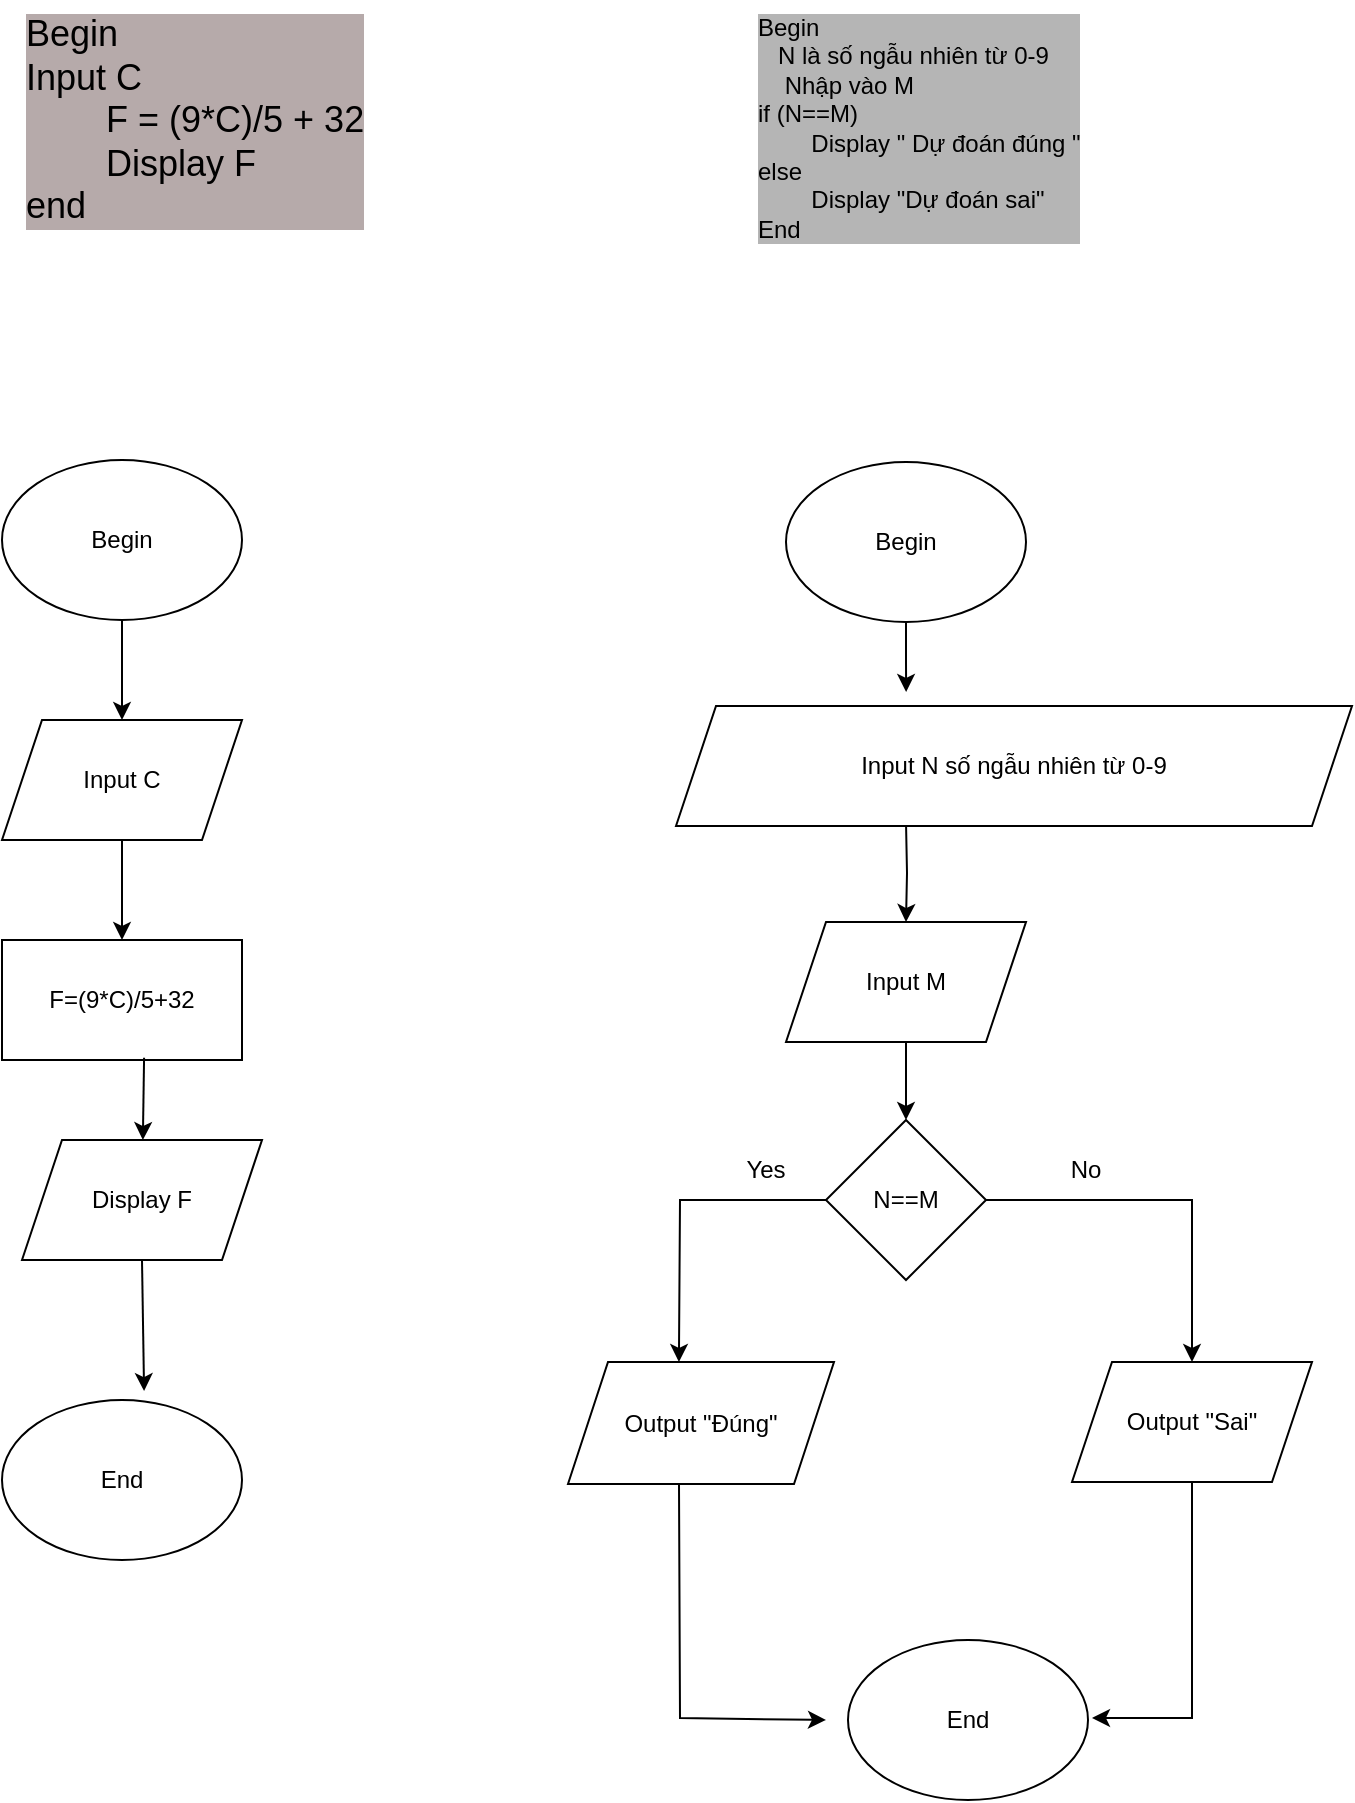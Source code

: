 <mxfile version="22.1.4" type="github" pages="3">
  <diagram id="C5RBs43oDa-KdzZeNtuy" name="Thực hành 1">
    <mxGraphModel dx="1354" dy="1734" grid="1" gridSize="13" guides="1" tooltips="1" connect="1" arrows="1" fold="1" page="1" pageScale="1" pageWidth="827" pageHeight="1169" math="0" shadow="0">
      <root>
        <mxCell id="WIyWlLk6GJQsqaUBKTNV-0" />
        <mxCell id="WIyWlLk6GJQsqaUBKTNV-1" parent="WIyWlLk6GJQsqaUBKTNV-0" />
        <mxCell id="KwUvsBMe0YPc-Ma55E6t-0" value="Begin" style="ellipse;whiteSpace=wrap;html=1;" parent="WIyWlLk6GJQsqaUBKTNV-1" vertex="1">
          <mxGeometry x="27" y="20" width="120" height="80" as="geometry" />
        </mxCell>
        <mxCell id="KwUvsBMe0YPc-Ma55E6t-2" value="Input C" style="shape=parallelogram;perimeter=parallelogramPerimeter;whiteSpace=wrap;html=1;fixedSize=1;" parent="WIyWlLk6GJQsqaUBKTNV-1" vertex="1">
          <mxGeometry x="27" y="150" width="120" height="60" as="geometry" />
        </mxCell>
        <mxCell id="KwUvsBMe0YPc-Ma55E6t-4" value="F=(9*C)/5+32" style="rounded=0;whiteSpace=wrap;html=1;" parent="WIyWlLk6GJQsqaUBKTNV-1" vertex="1">
          <mxGeometry x="27" y="260" width="120" height="60" as="geometry" />
        </mxCell>
        <mxCell id="KwUvsBMe0YPc-Ma55E6t-6" value="End" style="ellipse;whiteSpace=wrap;html=1;" parent="WIyWlLk6GJQsqaUBKTNV-1" vertex="1">
          <mxGeometry x="27" y="490" width="120" height="80" as="geometry" />
        </mxCell>
        <mxCell id="KwUvsBMe0YPc-Ma55E6t-7" value="" style="endArrow=classic;html=1;rounded=0;exitX=0.5;exitY=1;exitDx=0;exitDy=0;entryX=0.5;entryY=0;entryDx=0;entryDy=0;" parent="WIyWlLk6GJQsqaUBKTNV-1" source="KwUvsBMe0YPc-Ma55E6t-0" target="KwUvsBMe0YPc-Ma55E6t-2" edge="1">
          <mxGeometry width="50" height="50" relative="1" as="geometry">
            <mxPoint x="107" y="340" as="sourcePoint" />
            <mxPoint x="157" y="290" as="targetPoint" />
          </mxGeometry>
        </mxCell>
        <mxCell id="KwUvsBMe0YPc-Ma55E6t-8" value="" style="endArrow=classic;html=1;rounded=0;exitX=0.5;exitY=1;exitDx=0;exitDy=0;entryX=0.5;entryY=0;entryDx=0;entryDy=0;" parent="WIyWlLk6GJQsqaUBKTNV-1" source="KwUvsBMe0YPc-Ma55E6t-2" target="KwUvsBMe0YPc-Ma55E6t-4" edge="1">
          <mxGeometry width="50" height="50" relative="1" as="geometry">
            <mxPoint x="107" y="340" as="sourcePoint" />
            <mxPoint x="157" y="290" as="targetPoint" />
          </mxGeometry>
        </mxCell>
        <mxCell id="KwUvsBMe0YPc-Ma55E6t-9" value="" style="endArrow=classic;html=1;rounded=0;exitX=0.592;exitY=0.981;exitDx=0;exitDy=0;exitPerimeter=0;" parent="WIyWlLk6GJQsqaUBKTNV-1" source="KwUvsBMe0YPc-Ma55E6t-4" edge="1">
          <mxGeometry width="50" height="50" relative="1" as="geometry">
            <mxPoint x="107" y="340" as="sourcePoint" />
            <mxPoint x="97.439" y="360" as="targetPoint" />
          </mxGeometry>
        </mxCell>
        <mxCell id="KwUvsBMe0YPc-Ma55E6t-11" value="" style="endArrow=classic;html=1;rounded=0;exitX=0.5;exitY=1;exitDx=0;exitDy=0;entryX=0.592;entryY=-0.056;entryDx=0;entryDy=0;entryPerimeter=0;" parent="WIyWlLk6GJQsqaUBKTNV-1" target="KwUvsBMe0YPc-Ma55E6t-6" edge="1">
          <mxGeometry width="50" height="50" relative="1" as="geometry">
            <mxPoint x="97" y="420" as="sourcePoint" />
            <mxPoint x="157" y="290" as="targetPoint" />
          </mxGeometry>
        </mxCell>
        <mxCell id="KwUvsBMe0YPc-Ma55E6t-14" value="Display F" style="shape=parallelogram;perimeter=parallelogramPerimeter;whiteSpace=wrap;html=1;fixedSize=1;" parent="WIyWlLk6GJQsqaUBKTNV-1" vertex="1">
          <mxGeometry x="37" y="360" width="120" height="60" as="geometry" />
        </mxCell>
        <mxCell id="KwUvsBMe0YPc-Ma55E6t-15" value="Begin&amp;nbsp;&lt;br style=&quot;font-size: 18px;&quot;&gt;Input C&amp;nbsp;&lt;br style=&quot;font-size: 18px;&quot;&gt;&lt;span style=&quot;white-space: pre;&quot;&gt;&#x9;&lt;/span&gt;F = (9*C)/5 + 32&lt;br style=&quot;font-size: 18px;&quot;&gt;&lt;span style=&quot;white-space: pre;&quot;&gt;&#x9;&lt;/span&gt;Display F&lt;br style=&quot;font-size: 18px;&quot;&gt;end" style="text;html=1;strokeColor=none;fillColor=none;align=left;verticalAlign=top;whiteSpace=wrap;rounded=0;fontSize=18;labelBackgroundColor=#b6aaaa;" parent="WIyWlLk6GJQsqaUBKTNV-1" vertex="1">
          <mxGeometry x="37" y="-210" width="210" height="210" as="geometry" />
        </mxCell>
        <mxCell id="KwUvsBMe0YPc-Ma55E6t-20" value="" style="edgeStyle=orthogonalEdgeStyle;rounded=0;orthogonalLoop=1;jettySize=auto;html=1;" parent="WIyWlLk6GJQsqaUBKTNV-1" source="KwUvsBMe0YPc-Ma55E6t-17" edge="1">
          <mxGeometry relative="1" as="geometry">
            <mxPoint x="479.067" y="136" as="targetPoint" />
          </mxGeometry>
        </mxCell>
        <mxCell id="KwUvsBMe0YPc-Ma55E6t-17" value="Begin" style="ellipse;whiteSpace=wrap;html=1;" parent="WIyWlLk6GJQsqaUBKTNV-1" vertex="1">
          <mxGeometry x="419" y="21" width="120" height="80" as="geometry" />
        </mxCell>
        <mxCell id="KwUvsBMe0YPc-Ma55E6t-22" value="" style="edgeStyle=orthogonalEdgeStyle;rounded=0;orthogonalLoop=1;jettySize=auto;html=1;" parent="WIyWlLk6GJQsqaUBKTNV-1" target="KwUvsBMe0YPc-Ma55E6t-21" edge="1">
          <mxGeometry relative="1" as="geometry">
            <mxPoint x="479" y="201" as="sourcePoint" />
          </mxGeometry>
        </mxCell>
        <mxCell id="KwUvsBMe0YPc-Ma55E6t-24" value="" style="edgeStyle=orthogonalEdgeStyle;rounded=0;orthogonalLoop=1;jettySize=auto;html=1;" parent="WIyWlLk6GJQsqaUBKTNV-1" source="KwUvsBMe0YPc-Ma55E6t-21" target="KwUvsBMe0YPc-Ma55E6t-23" edge="1">
          <mxGeometry relative="1" as="geometry" />
        </mxCell>
        <mxCell id="KwUvsBMe0YPc-Ma55E6t-21" value="Input M" style="shape=parallelogram;perimeter=parallelogramPerimeter;whiteSpace=wrap;html=1;fixedSize=1;" parent="WIyWlLk6GJQsqaUBKTNV-1" vertex="1">
          <mxGeometry x="419" y="251" width="120" height="60" as="geometry" />
        </mxCell>
        <mxCell id="KwUvsBMe0YPc-Ma55E6t-27" value="" style="edgeStyle=orthogonalEdgeStyle;rounded=0;orthogonalLoop=1;jettySize=auto;html=1;" parent="WIyWlLk6GJQsqaUBKTNV-1" source="KwUvsBMe0YPc-Ma55E6t-23" target="KwUvsBMe0YPc-Ma55E6t-25" edge="1">
          <mxGeometry relative="1" as="geometry" />
        </mxCell>
        <mxCell id="KwUvsBMe0YPc-Ma55E6t-28" value="" style="edgeStyle=orthogonalEdgeStyle;rounded=0;orthogonalLoop=1;jettySize=auto;html=1;" parent="WIyWlLk6GJQsqaUBKTNV-1" source="KwUvsBMe0YPc-Ma55E6t-23" edge="1">
          <mxGeometry relative="1" as="geometry">
            <mxPoint x="365.467" y="471" as="targetPoint" />
          </mxGeometry>
        </mxCell>
        <mxCell id="KwUvsBMe0YPc-Ma55E6t-23" value="N==M" style="rhombus;whiteSpace=wrap;html=1;" parent="WIyWlLk6GJQsqaUBKTNV-1" vertex="1">
          <mxGeometry x="439" y="350" width="80" height="80" as="geometry" />
        </mxCell>
        <mxCell id="KwUvsBMe0YPc-Ma55E6t-31" style="edgeStyle=orthogonalEdgeStyle;rounded=0;orthogonalLoop=1;jettySize=auto;html=1;exitX=0.5;exitY=1;exitDx=0;exitDy=0;" parent="WIyWlLk6GJQsqaUBKTNV-1" source="KwUvsBMe0YPc-Ma55E6t-25" edge="1">
          <mxGeometry relative="1" as="geometry">
            <mxPoint x="572" y="649" as="targetPoint" />
            <Array as="points">
              <mxPoint x="622" y="649" />
            </Array>
          </mxGeometry>
        </mxCell>
        <mxCell id="KwUvsBMe0YPc-Ma55E6t-25" value="Output &quot;Sai&quot;" style="shape=parallelogram;perimeter=parallelogramPerimeter;whiteSpace=wrap;html=1;fixedSize=1;" parent="WIyWlLk6GJQsqaUBKTNV-1" vertex="1">
          <mxGeometry x="562" y="471" width="120" height="60" as="geometry" />
        </mxCell>
        <mxCell id="KwUvsBMe0YPc-Ma55E6t-26" value="Output &quot;Đúng&quot;" style="shape=parallelogram;perimeter=parallelogramPerimeter;whiteSpace=wrap;html=1;fixedSize=1;" parent="WIyWlLk6GJQsqaUBKTNV-1" vertex="1">
          <mxGeometry x="310" y="471" width="133" height="61" as="geometry" />
        </mxCell>
        <mxCell id="KwUvsBMe0YPc-Ma55E6t-30" value="End" style="ellipse;whiteSpace=wrap;html=1;" parent="WIyWlLk6GJQsqaUBKTNV-1" vertex="1">
          <mxGeometry x="450" y="610" width="120" height="80" as="geometry" />
        </mxCell>
        <mxCell id="KwUvsBMe0YPc-Ma55E6t-32" value="" style="endArrow=classic;html=1;rounded=0;entryX=0;entryY=0.5;entryDx=0;entryDy=0;exitX=0.5;exitY=1;exitDx=0;exitDy=0;" parent="WIyWlLk6GJQsqaUBKTNV-1" edge="1">
          <mxGeometry width="50" height="50" relative="1" as="geometry">
            <mxPoint x="365.5" y="532" as="sourcePoint" />
            <mxPoint x="439" y="650" as="targetPoint" />
            <Array as="points">
              <mxPoint x="366" y="649" />
            </Array>
          </mxGeometry>
        </mxCell>
        <mxCell id="KwUvsBMe0YPc-Ma55E6t-33" value="Begin&lt;br&gt;&amp;nbsp; &amp;nbsp;N là số ngẫu nhiên từ 0-9&lt;br&gt;&amp;nbsp; &amp;nbsp; Nhập vào M&lt;br&gt;if (N==M)&lt;br&gt;&amp;nbsp;&lt;span style=&quot;white-space: pre;&quot;&gt;&#x9;&lt;/span&gt;Display &quot; Dự đoán đúng &quot;&lt;br&gt;else&lt;br&gt;&lt;span style=&quot;white-space: pre;&quot;&gt;&#x9;&lt;/span&gt;Display &quot;Dự đoán sai&quot;&lt;br&gt;End" style="text;html=1;strokeColor=none;fillColor=none;align=left;verticalAlign=top;whiteSpace=wrap;rounded=0;labelBackgroundColor=#B5B5B5;" parent="WIyWlLk6GJQsqaUBKTNV-1" vertex="1">
          <mxGeometry x="403" y="-210" width="234" height="223" as="geometry" />
        </mxCell>
        <mxCell id="KwUvsBMe0YPc-Ma55E6t-35" value="Input N số ngẫu nhiên từ 0-9" style="shape=parallelogram;perimeter=parallelogramPerimeter;whiteSpace=wrap;html=1;fixedSize=1;" parent="WIyWlLk6GJQsqaUBKTNV-1" vertex="1">
          <mxGeometry x="364" y="143" width="338" height="60" as="geometry" />
        </mxCell>
        <mxCell id="KwUvsBMe0YPc-Ma55E6t-36" value="No" style="text;html=1;strokeColor=none;fillColor=none;align=center;verticalAlign=middle;whiteSpace=wrap;rounded=0;" parent="WIyWlLk6GJQsqaUBKTNV-1" vertex="1">
          <mxGeometry x="539" y="360" width="60" height="30" as="geometry" />
        </mxCell>
        <mxCell id="KwUvsBMe0YPc-Ma55E6t-37" value="Yes" style="text;html=1;strokeColor=none;fillColor=none;align=center;verticalAlign=middle;whiteSpace=wrap;rounded=0;" parent="WIyWlLk6GJQsqaUBKTNV-1" vertex="1">
          <mxGeometry x="379" y="360" width="60" height="30" as="geometry" />
        </mxCell>
      </root>
    </mxGraphModel>
  </diagram>
  <diagram id="-9XUvn4WvfvYK9zVgHAh" name="bài tập 1">
    <mxGraphModel dx="3612" dy="1413" grid="1" gridSize="10" guides="1" tooltips="1" connect="1" arrows="1" fold="1" page="1" pageScale="1" pageWidth="827" pageHeight="1169" background="#aaa7a7" math="0" shadow="0">
      <root>
        <mxCell id="0" />
        <mxCell id="1" parent="0" />
        <mxCell id="jyIsJZvfqf2tyD67j_54-1" value="Thuật toán tính điểm trung bình&amp;nbsp;" style="text;html=1;strokeColor=none;fillColor=none;align=center;verticalAlign=middle;whiteSpace=wrap;rounded=0;" parent="1" vertex="1">
          <mxGeometry x="-800" y="18" width="250" height="30" as="geometry" />
        </mxCell>
        <mxCell id="jyIsJZvfqf2tyD67j_54-2" value="Begin&amp;nbsp;&lt;br&gt;Iput Toán , Lý , Hóa&amp;nbsp;&lt;br&gt;&amp;nbsp;&lt;span style=&quot;white-space: pre;&quot;&gt;&#x9;&lt;/span&gt;Trung bình = ( Toán + Lý + Hóa) /3&lt;br&gt;Display &quot; Trung bình &quot;&lt;br&gt;Output&amp;nbsp;&lt;br&gt;End" style="text;html=1;strokeColor=none;fillColor=none;align=left;verticalAlign=middle;whiteSpace=wrap;rounded=0;" parent="1" vertex="1">
          <mxGeometry x="-800" y="80" width="160" height="160" as="geometry" />
        </mxCell>
        <mxCell id="jyIsJZvfqf2tyD67j_54-11" value="" style="edgeStyle=orthogonalEdgeStyle;rounded=0;orthogonalLoop=1;jettySize=auto;html=1;" parent="1" source="jyIsJZvfqf2tyD67j_54-3" target="jyIsJZvfqf2tyD67j_54-5" edge="1">
          <mxGeometry relative="1" as="geometry" />
        </mxCell>
        <mxCell id="jyIsJZvfqf2tyD67j_54-3" value="Begin" style="ellipse;whiteSpace=wrap;html=1;" parent="1" vertex="1">
          <mxGeometry x="-510" y="30" width="90" height="60" as="geometry" />
        </mxCell>
        <mxCell id="jyIsJZvfqf2tyD67j_54-12" value="" style="edgeStyle=orthogonalEdgeStyle;rounded=0;orthogonalLoop=1;jettySize=auto;html=1;" parent="1" source="jyIsJZvfqf2tyD67j_54-5" target="jyIsJZvfqf2tyD67j_54-6" edge="1">
          <mxGeometry relative="1" as="geometry" />
        </mxCell>
        <mxCell id="jyIsJZvfqf2tyD67j_54-5" value="Toán , Lý , Hóa" style="shape=parallelogram;perimeter=parallelogramPerimeter;whiteSpace=wrap;html=1;fixedSize=1;" parent="1" vertex="1">
          <mxGeometry x="-541.5" y="120" width="153" height="50" as="geometry" />
        </mxCell>
        <mxCell id="jyIsJZvfqf2tyD67j_54-13" value="" style="edgeStyle=orthogonalEdgeStyle;rounded=0;orthogonalLoop=1;jettySize=auto;html=1;" parent="1" source="jyIsJZvfqf2tyD67j_54-6" target="jyIsJZvfqf2tyD67j_54-9" edge="1">
          <mxGeometry relative="1" as="geometry" />
        </mxCell>
        <mxCell id="jyIsJZvfqf2tyD67j_54-6" value="Trung bình&amp;nbsp;" style="rounded=0;whiteSpace=wrap;html=1;" parent="1" vertex="1">
          <mxGeometry x="-520" y="220" width="120" height="50" as="geometry" />
        </mxCell>
        <mxCell id="jyIsJZvfqf2tyD67j_54-9" value="End" style="ellipse;whiteSpace=wrap;html=1;" parent="1" vertex="1">
          <mxGeometry x="-510" y="300" width="100" height="70" as="geometry" />
        </mxCell>
        <mxCell id="jyIsJZvfqf2tyD67j_54-14" value="Chuyển đổi tiền tệ&amp;nbsp;" style="text;html=1;strokeColor=none;fillColor=none;align=center;verticalAlign=middle;whiteSpace=wrap;rounded=0;" parent="1" vertex="1">
          <mxGeometry x="-82" y="10" width="160" height="30" as="geometry" />
        </mxCell>
        <mxCell id="jyIsJZvfqf2tyD67j_54-15" value="Begin&amp;nbsp;&lt;br&gt;Input số tiền Đô la Mỹ , tỉ giá&amp;nbsp;&lt;br&gt;Tỉ giá = 23000&lt;br&gt;Số tiền Việt Nam đồng = tỉ giá * số tiền Đô la Mỹ&lt;br&gt;Display &quot; Số tiền Việt Nam Đồng &quot;&lt;br&gt;Output&amp;nbsp;&lt;br&gt;End" style="text;html=1;strokeColor=none;fillColor=none;align=left;verticalAlign=middle;whiteSpace=wrap;rounded=0;" parent="1" vertex="1">
          <mxGeometry x="-67" y="80" width="370" height="160" as="geometry" />
        </mxCell>
        <mxCell id="jyIsJZvfqf2tyD67j_54-22" value="" style="edgeStyle=orthogonalEdgeStyle;rounded=0;orthogonalLoop=1;jettySize=auto;html=1;" parent="1" source="jyIsJZvfqf2tyD67j_54-16" target="jyIsJZvfqf2tyD67j_54-17" edge="1">
          <mxGeometry relative="1" as="geometry" />
        </mxCell>
        <mxCell id="jyIsJZvfqf2tyD67j_54-16" value="Begin" style="ellipse;whiteSpace=wrap;html=1;" parent="1" vertex="1">
          <mxGeometry x="461" y="30" width="100" height="60" as="geometry" />
        </mxCell>
        <mxCell id="jyIsJZvfqf2tyD67j_54-23" value="" style="edgeStyle=orthogonalEdgeStyle;rounded=0;orthogonalLoop=1;jettySize=auto;html=1;" parent="1" source="jyIsJZvfqf2tyD67j_54-17" target="jyIsJZvfqf2tyD67j_54-19" edge="1">
          <mxGeometry relative="1" as="geometry" />
        </mxCell>
        <mxCell id="jyIsJZvfqf2tyD67j_54-17" value="Số tiền Đô la Mỹ , tỉ giá&amp;nbsp;" style="shape=parallelogram;perimeter=parallelogramPerimeter;whiteSpace=wrap;html=1;fixedSize=1;" parent="1" vertex="1">
          <mxGeometry x="361" y="120" width="340" height="60" as="geometry" />
        </mxCell>
        <mxCell id="jyIsJZvfqf2tyD67j_54-25" value="" style="edgeStyle=orthogonalEdgeStyle;rounded=0;orthogonalLoop=1;jettySize=auto;html=1;" parent="1" source="jyIsJZvfqf2tyD67j_54-18" target="jyIsJZvfqf2tyD67j_54-20" edge="1">
          <mxGeometry relative="1" as="geometry" />
        </mxCell>
        <mxCell id="jyIsJZvfqf2tyD67j_54-18" value="Số tiền Việt Nam đồng = Số tiền Đô la Mỹ * Tỉ giá" style="rounded=0;whiteSpace=wrap;html=1;" parent="1" vertex="1">
          <mxGeometry x="311" y="310" width="365" height="50" as="geometry" />
        </mxCell>
        <mxCell id="jyIsJZvfqf2tyD67j_54-24" value="" style="edgeStyle=orthogonalEdgeStyle;rounded=0;orthogonalLoop=1;jettySize=auto;html=1;" parent="1" source="jyIsJZvfqf2tyD67j_54-19" target="jyIsJZvfqf2tyD67j_54-18" edge="1">
          <mxGeometry relative="1" as="geometry" />
        </mxCell>
        <mxCell id="jyIsJZvfqf2tyD67j_54-19" value="Tỉ giá" style="shape=parallelogram;perimeter=parallelogramPerimeter;whiteSpace=wrap;html=1;fixedSize=1;" parent="1" vertex="1">
          <mxGeometry x="461" y="210" width="120" height="60" as="geometry" />
        </mxCell>
        <mxCell id="jyIsJZvfqf2tyD67j_54-26" value="" style="edgeStyle=orthogonalEdgeStyle;rounded=0;orthogonalLoop=1;jettySize=auto;html=1;" parent="1" source="jyIsJZvfqf2tyD67j_54-20" target="jyIsJZvfqf2tyD67j_54-21" edge="1">
          <mxGeometry relative="1" as="geometry" />
        </mxCell>
        <mxCell id="jyIsJZvfqf2tyD67j_54-20" value="Số tiền Việt Nam đồng" style="shape=parallelogram;perimeter=parallelogramPerimeter;whiteSpace=wrap;html=1;fixedSize=1;" parent="1" vertex="1">
          <mxGeometry x="431" y="400" width="220" height="60" as="geometry" />
        </mxCell>
        <mxCell id="jyIsJZvfqf2tyD67j_54-21" value="End" style="ellipse;whiteSpace=wrap;html=1;" parent="1" vertex="1">
          <mxGeometry x="471" y="504.5" width="120" height="80" as="geometry" />
        </mxCell>
        <mxCell id="jyIsJZvfqf2tyD67j_54-27" value="Tìm giá trị lớn nhất trong 3 số&amp;nbsp;" style="text;html=1;strokeColor=none;fillColor=none;align=center;verticalAlign=middle;whiteSpace=wrap;rounded=0;" parent="1" vertex="1">
          <mxGeometry x="837" y="10" width="230" height="30" as="geometry" />
        </mxCell>
        <mxCell id="jyIsJZvfqf2tyD67j_54-28" value="&lt;div style=&quot;&quot;&gt;&lt;span style=&quot;background-color: initial;&quot;&gt;Begin&lt;/span&gt;&lt;/div&gt;&lt;div style=&quot;&quot;&gt;&lt;span style=&quot;background-color: initial;&quot;&gt;Input a,b,c&amp;nbsp;&lt;/span&gt;&lt;/div&gt;&lt;div style=&quot;&quot;&gt;&lt;span style=&quot;background-color: initial;&quot;&gt;if a&amp;gt;b&lt;/span&gt;&lt;/div&gt;&lt;div style=&quot;&quot;&gt;&lt;span style=&quot;background-color: initial;&quot;&gt;&lt;span style=&quot;white-space: pre;&quot;&gt;&#x9;&lt;/span&gt;if a&amp;gt;c&lt;br&gt;&lt;/span&gt;&lt;/div&gt;&lt;div style=&quot;&quot;&gt;&lt;span style=&quot;background-color: initial;&quot;&gt;&lt;span style=&quot;white-space: pre;&quot;&gt;&#x9;&lt;/span&gt;display &quot; số lớn nhất là :a&quot;&lt;/span&gt;&lt;/div&gt;&lt;div style=&quot;&quot;&gt;&lt;span style=&quot;background-color: initial;&quot;&gt;&lt;span style=&quot;white-space: pre;&quot;&gt;&#x9;&lt;/span&gt;else&amp;nbsp;&lt;/span&gt;&lt;/div&gt;&lt;div style=&quot;&quot;&gt;&lt;span style=&quot;background-color: initial;&quot;&gt;&lt;span style=&quot;white-space: pre;&quot;&gt;&#x9;&lt;/span&gt;display &quot; số lớn nhất là :c&quot;&lt;/span&gt;&lt;/div&gt;&lt;div style=&quot;&quot;&gt;&lt;span style=&quot;background-color: initial;&quot;&gt;else a&amp;lt;b&amp;nbsp;&lt;/span&gt;&lt;/div&gt;&lt;div style=&quot;&quot;&gt;&lt;span style=&quot;background-color: initial;&quot;&gt;&lt;span style=&quot;white-space: pre;&quot;&gt;&#x9;&lt;/span&gt;if b&amp;lt;c&amp;nbsp;&lt;/span&gt;&lt;/div&gt;&lt;div style=&quot;&quot;&gt;&lt;span style=&quot;background-color: initial;&quot;&gt;&lt;span style=&quot;white-space: pre;&quot;&gt;&#x9;&lt;/span&gt;display &quot; số lớn nhất là:c&quot;&lt;/span&gt;&lt;/div&gt;&lt;div style=&quot;&quot;&gt;&lt;span style=&quot;background-color: initial;&quot;&gt;&lt;span style=&quot;white-space: pre;&quot;&gt;&#x9;&lt;/span&gt;else&amp;nbsp;&lt;/span&gt;&lt;/div&gt;&lt;div style=&quot;&quot;&gt;&lt;span style=&quot;background-color: initial;&quot;&gt;&lt;span style=&quot;white-space: pre;&quot;&gt;&#x9;&lt;/span&gt;display&amp;nbsp;&amp;nbsp;&quot; số lớn nhất là:c&quot;&lt;/span&gt;&lt;/div&gt;&lt;div style=&quot;&quot;&gt;&lt;span style=&quot;background-color: initial;&quot;&gt;output&amp;nbsp;&lt;/span&gt;&lt;/div&gt;&lt;div style=&quot;&quot;&gt;end&lt;/div&gt;" style="text;html=1;strokeColor=none;fillColor=none;align=left;verticalAlign=middle;whiteSpace=wrap;rounded=0;" parent="1" vertex="1">
          <mxGeometry x="840" y="80" width="240" height="380" as="geometry" />
        </mxCell>
        <mxCell id="jyIsJZvfqf2tyD67j_54-39" value="" style="edgeStyle=orthogonalEdgeStyle;rounded=0;orthogonalLoop=1;jettySize=auto;html=1;" parent="1" source="jyIsJZvfqf2tyD67j_54-29" target="jyIsJZvfqf2tyD67j_54-31" edge="1">
          <mxGeometry relative="1" as="geometry" />
        </mxCell>
        <mxCell id="jyIsJZvfqf2tyD67j_54-29" value="Begin" style="ellipse;whiteSpace=wrap;html=1;" parent="1" vertex="1">
          <mxGeometry x="1101" y="20" width="99" height="60" as="geometry" />
        </mxCell>
        <mxCell id="jyIsJZvfqf2tyD67j_54-40" value="" style="edgeStyle=orthogonalEdgeStyle;rounded=0;orthogonalLoop=1;jettySize=auto;html=1;" parent="1" source="jyIsJZvfqf2tyD67j_54-30" target="jyIsJZvfqf2tyD67j_54-31" edge="1">
          <mxGeometry relative="1" as="geometry" />
        </mxCell>
        <mxCell id="jyIsJZvfqf2tyD67j_54-30" value="a,b,c" style="shape=parallelogram;perimeter=parallelogramPerimeter;whiteSpace=wrap;html=1;fixedSize=1;" parent="1" vertex="1">
          <mxGeometry x="1090.5" y="110" width="120" height="60" as="geometry" />
        </mxCell>
        <mxCell id="jyIsJZvfqf2tyD67j_54-41" value="" style="edgeStyle=orthogonalEdgeStyle;rounded=0;orthogonalLoop=1;jettySize=auto;html=1;" parent="1" source="jyIsJZvfqf2tyD67j_54-31" target="jyIsJZvfqf2tyD67j_54-33" edge="1">
          <mxGeometry relative="1" as="geometry" />
        </mxCell>
        <mxCell id="jyIsJZvfqf2tyD67j_54-44" value="" style="edgeStyle=orthogonalEdgeStyle;rounded=0;orthogonalLoop=1;jettySize=auto;html=1;" parent="1" source="jyIsJZvfqf2tyD67j_54-31" target="jyIsJZvfqf2tyD67j_54-32" edge="1">
          <mxGeometry relative="1" as="geometry" />
        </mxCell>
        <mxCell id="jyIsJZvfqf2tyD67j_54-31" value="a&amp;gt;b" style="rhombus;whiteSpace=wrap;html=1;" parent="1" vertex="1">
          <mxGeometry x="1110.5" y="200" width="80" height="80" as="geometry" />
        </mxCell>
        <mxCell id="jyIsJZvfqf2tyD67j_54-45" value="" style="edgeStyle=orthogonalEdgeStyle;rounded=0;orthogonalLoop=1;jettySize=auto;html=1;" parent="1" source="jyIsJZvfqf2tyD67j_54-32" target="jyIsJZvfqf2tyD67j_54-35" edge="1">
          <mxGeometry relative="1" as="geometry" />
        </mxCell>
        <mxCell id="jyIsJZvfqf2tyD67j_54-32" value="a&amp;gt;c" style="rhombus;whiteSpace=wrap;html=1;" parent="1" vertex="1">
          <mxGeometry x="1230" y="200" width="80" height="80" as="geometry" />
        </mxCell>
        <mxCell id="jyIsJZvfqf2tyD67j_54-42" value="" style="edgeStyle=orthogonalEdgeStyle;rounded=0;orthogonalLoop=1;jettySize=auto;html=1;" parent="1" source="jyIsJZvfqf2tyD67j_54-33" target="jyIsJZvfqf2tyD67j_54-36" edge="1">
          <mxGeometry relative="1" as="geometry" />
        </mxCell>
        <mxCell id="jyIsJZvfqf2tyD67j_54-43" value="" style="edgeStyle=orthogonalEdgeStyle;rounded=0;orthogonalLoop=1;jettySize=auto;html=1;" parent="1" source="jyIsJZvfqf2tyD67j_54-33" target="jyIsJZvfqf2tyD67j_54-34" edge="1">
          <mxGeometry relative="1" as="geometry" />
        </mxCell>
        <mxCell id="jyIsJZvfqf2tyD67j_54-33" value="b&amp;lt;c" style="rhombus;whiteSpace=wrap;html=1;" parent="1" vertex="1">
          <mxGeometry x="1110.5" y="310" width="80" height="80" as="geometry" />
        </mxCell>
        <mxCell id="jyIsJZvfqf2tyD67j_54-49" value="" style="edgeStyle=orthogonalEdgeStyle;rounded=0;orthogonalLoop=1;jettySize=auto;html=1;" parent="1" source="jyIsJZvfqf2tyD67j_54-34" target="jyIsJZvfqf2tyD67j_54-37" edge="1">
          <mxGeometry relative="1" as="geometry" />
        </mxCell>
        <mxCell id="jyIsJZvfqf2tyD67j_54-34" value="số lớn nhất là c" style="shape=parallelogram;perimeter=parallelogramPerimeter;whiteSpace=wrap;html=1;fixedSize=1;" parent="1" vertex="1">
          <mxGeometry x="1240" y="320" width="159.5" height="60" as="geometry" />
        </mxCell>
        <mxCell id="njNFhCFI9Dt3beV7llMw-1" value="" style="edgeStyle=orthogonalEdgeStyle;rounded=0;orthogonalLoop=1;jettySize=auto;html=1;" edge="1" parent="1" source="jyIsJZvfqf2tyD67j_54-35" target="jyIsJZvfqf2tyD67j_54-37">
          <mxGeometry relative="1" as="geometry" />
        </mxCell>
        <mxCell id="jyIsJZvfqf2tyD67j_54-35" value="Số lớn nhất là a" style="shape=parallelogram;perimeter=parallelogramPerimeter;whiteSpace=wrap;html=1;fixedSize=1;" parent="1" vertex="1">
          <mxGeometry x="1360.5" y="210" width="149.5" height="60" as="geometry" />
        </mxCell>
        <mxCell id="jyIsJZvfqf2tyD67j_54-50" value="" style="edgeStyle=orthogonalEdgeStyle;rounded=0;orthogonalLoop=1;jettySize=auto;html=1;" parent="1" source="jyIsJZvfqf2tyD67j_54-36" target="jyIsJZvfqf2tyD67j_54-37" edge="1">
          <mxGeometry relative="1" as="geometry" />
        </mxCell>
        <mxCell id="jyIsJZvfqf2tyD67j_54-36" value="Số lớn nhất là b" style="shape=parallelogram;perimeter=parallelogramPerimeter;whiteSpace=wrap;html=1;fixedSize=1;" parent="1" vertex="1">
          <mxGeometry x="1075.75" y="444.5" width="149.5" height="60" as="geometry" />
        </mxCell>
        <mxCell id="jyIsJZvfqf2tyD67j_54-37" value="end" style="ellipse;whiteSpace=wrap;html=1;" parent="1" vertex="1">
          <mxGeometry x="1564" y="610" width="90" height="70" as="geometry" />
        </mxCell>
        <mxCell id="jyIsJZvfqf2tyD67j_54-51" value="T" style="text;html=1;strokeColor=none;fillColor=none;align=center;verticalAlign=middle;whiteSpace=wrap;rounded=0;" parent="1" vertex="1">
          <mxGeometry x="1170" y="210" width="60" height="30" as="geometry" />
        </mxCell>
        <mxCell id="jyIsJZvfqf2tyD67j_54-52" value="F" style="text;html=1;strokeColor=none;fillColor=none;align=center;verticalAlign=middle;whiteSpace=wrap;rounded=0;" parent="1" vertex="1">
          <mxGeometry x="1101" y="270" width="60" height="30" as="geometry" />
        </mxCell>
        <mxCell id="jyIsJZvfqf2tyD67j_54-53" value="T" style="text;html=1;strokeColor=none;fillColor=none;align=center;verticalAlign=middle;whiteSpace=wrap;rounded=0;" parent="1" vertex="1">
          <mxGeometry x="1190.5" y="320" width="60" height="30" as="geometry" />
        </mxCell>
        <mxCell id="jyIsJZvfqf2tyD67j_54-54" value="F" style="text;html=1;strokeColor=none;fillColor=none;align=center;verticalAlign=middle;whiteSpace=wrap;rounded=0;" parent="1" vertex="1">
          <mxGeometry x="1101" y="400" width="60" height="30" as="geometry" />
        </mxCell>
        <mxCell id="jyIsJZvfqf2tyD67j_54-55" value="Tìm giá trị lớn nhất trong một dãy số" style="text;html=1;strokeColor=none;fillColor=none;align=center;verticalAlign=middle;whiteSpace=wrap;rounded=0;" parent="1" vertex="1">
          <mxGeometry x="1830" y="18" width="280" height="30" as="geometry" />
        </mxCell>
        <mxCell id="jyIsJZvfqf2tyD67j_54-59" value="" style="edgeStyle=orthogonalEdgeStyle;rounded=0;orthogonalLoop=1;jettySize=auto;html=1;" parent="1" source="jyIsJZvfqf2tyD67j_54-56" target="jyIsJZvfqf2tyD67j_54-58" edge="1">
          <mxGeometry relative="1" as="geometry" />
        </mxCell>
        <mxCell id="jyIsJZvfqf2tyD67j_54-56" value="End&amp;nbsp;" style="ellipse;whiteSpace=wrap;html=1;" parent="1" vertex="1">
          <mxGeometry x="2198" y="38" width="120" height="80" as="geometry" />
        </mxCell>
        <mxCell id="jyIsJZvfqf2tyD67j_54-57" value="Begin&amp;nbsp;&lt;br&gt;input dãy số N số; i là thứ tự số i=1,2,3,...n-1&amp;nbsp;&amp;nbsp;&lt;br&gt;a(0)= max&amp;nbsp;&lt;br&gt;if a(i)&amp;gt;max&lt;br&gt;&lt;span style=&quot;white-space: pre;&quot;&gt;&#x9;&lt;/span&gt;if a(i+1) &amp;gt; a(i)&lt;br&gt;&lt;span style=&quot;white-space: pre;&quot;&gt;&#x9;&lt;span style=&quot;white-space: pre;&quot;&gt;&#x9;&lt;/span&gt;Dis&lt;/span&gt;play &quot; max là a(i+1)&lt;br&gt;&lt;span style=&quot;white-space: pre;&quot;&gt;&#x9;&lt;/span&gt;else&amp;nbsp;&lt;br&gt;&lt;span style=&quot;white-space: pre;&quot;&gt;&#x9;&lt;/span&gt;&lt;span style=&quot;white-space: pre;&quot;&gt;&#x9;&lt;/span&gt;Display &quot; max là a(i)&lt;br&gt;Else&amp;nbsp;&lt;br&gt;&lt;span style=&quot;white-space: pre;&quot;&gt;&#x9;&lt;/span&gt;Display &quot; max là a(0)&lt;br&gt;Output&amp;nbsp;&lt;br&gt;end" style="text;html=1;strokeColor=none;fillColor=none;align=left;verticalAlign=middle;whiteSpace=wrap;rounded=0;" parent="1" vertex="1">
          <mxGeometry x="1730" y="80" width="230" height="424.5" as="geometry" />
        </mxCell>
        <mxCell id="jyIsJZvfqf2tyD67j_54-65" value="" style="edgeStyle=orthogonalEdgeStyle;rounded=0;orthogonalLoop=1;jettySize=auto;html=1;" parent="1" source="jyIsJZvfqf2tyD67j_54-58" target="jyIsJZvfqf2tyD67j_54-64" edge="1">
          <mxGeometry relative="1" as="geometry" />
        </mxCell>
        <mxCell id="jyIsJZvfqf2tyD67j_54-58" value="Dãy số n số ; thứ tự số i&amp;nbsp;" style="shape=parallelogram;perimeter=parallelogramPerimeter;whiteSpace=wrap;html=1;fixedSize=1;" parent="1" vertex="1">
          <mxGeometry x="2160" y="178" width="210" height="60" as="geometry" />
        </mxCell>
        <mxCell id="jyIsJZvfqf2tyD67j_54-67" value="" style="edgeStyle=orthogonalEdgeStyle;rounded=0;orthogonalLoop=1;jettySize=auto;html=1;" parent="1" source="jyIsJZvfqf2tyD67j_54-64" target="jyIsJZvfqf2tyD67j_54-66" edge="1">
          <mxGeometry relative="1" as="geometry" />
        </mxCell>
        <mxCell id="jyIsJZvfqf2tyD67j_54-64" value="a(0)= max" style="shape=parallelogram;perimeter=parallelogramPerimeter;whiteSpace=wrap;html=1;fixedSize=1;" parent="1" vertex="1">
          <mxGeometry x="2160" y="278" width="210" height="60" as="geometry" />
        </mxCell>
        <mxCell id="jyIsJZvfqf2tyD67j_54-69" value="" style="edgeStyle=orthogonalEdgeStyle;rounded=0;orthogonalLoop=1;jettySize=auto;html=1;" parent="1" source="jyIsJZvfqf2tyD67j_54-66" target="jyIsJZvfqf2tyD67j_54-68" edge="1">
          <mxGeometry relative="1" as="geometry" />
        </mxCell>
        <mxCell id="jyIsJZvfqf2tyD67j_54-71" value="" style="edgeStyle=orthogonalEdgeStyle;rounded=0;orthogonalLoop=1;jettySize=auto;html=1;" parent="1" source="jyIsJZvfqf2tyD67j_54-66" target="jyIsJZvfqf2tyD67j_54-70" edge="1">
          <mxGeometry relative="1" as="geometry" />
        </mxCell>
        <mxCell id="jyIsJZvfqf2tyD67j_54-66" value="a(i)&amp;gt;max" style="rhombus;whiteSpace=wrap;html=1;" parent="1" vertex="1">
          <mxGeometry x="2225" y="408" width="80" height="80" as="geometry" />
        </mxCell>
        <mxCell id="jyIsJZvfqf2tyD67j_54-74" value="" style="edgeStyle=orthogonalEdgeStyle;rounded=0;orthogonalLoop=1;jettySize=auto;html=1;" parent="1" source="jyIsJZvfqf2tyD67j_54-68" target="jyIsJZvfqf2tyD67j_54-73" edge="1">
          <mxGeometry relative="1" as="geometry" />
        </mxCell>
        <mxCell id="jyIsJZvfqf2tyD67j_54-76" value="" style="edgeStyle=orthogonalEdgeStyle;rounded=0;orthogonalLoop=1;jettySize=auto;html=1;" parent="1" source="jyIsJZvfqf2tyD67j_54-68" target="jyIsJZvfqf2tyD67j_54-75" edge="1">
          <mxGeometry relative="1" as="geometry" />
        </mxCell>
        <mxCell id="jyIsJZvfqf2tyD67j_54-68" value="a(i+1)&amp;gt;a(i)" style="rhombus;whiteSpace=wrap;html=1;" parent="1" vertex="1">
          <mxGeometry x="2225" y="568" width="80" height="80" as="geometry" />
        </mxCell>
        <mxCell id="jyIsJZvfqf2tyD67j_54-78" value="" style="edgeStyle=orthogonalEdgeStyle;rounded=0;orthogonalLoop=1;jettySize=auto;html=1;" parent="1" source="jyIsJZvfqf2tyD67j_54-70" target="jyIsJZvfqf2tyD67j_54-77" edge="1">
          <mxGeometry relative="1" as="geometry" />
        </mxCell>
        <mxCell id="jyIsJZvfqf2tyD67j_54-70" value="&#xa;&lt;span style=&quot;color: rgb(0, 0, 0); font-family: Helvetica; font-size: 12px; font-style: normal; font-variant-ligatures: normal; font-variant-caps: normal; font-weight: 400; letter-spacing: normal; orphans: 2; text-align: center; text-indent: 0px; text-transform: none; widows: 2; word-spacing: 0px; -webkit-text-stroke-width: 0px; background-color: rgb(251, 251, 251); text-decoration-thickness: initial; text-decoration-style: initial; text-decoration-color: initial; float: none; display: inline !important;&quot;&gt;max là a(0)&lt;/span&gt;&#xa;&#xa;" style="shape=parallelogram;perimeter=parallelogramPerimeter;whiteSpace=wrap;html=1;fixedSize=1;" parent="1" vertex="1">
          <mxGeometry x="2040" y="418" width="120" height="60" as="geometry" />
        </mxCell>
        <mxCell id="jyIsJZvfqf2tyD67j_54-79" value="" style="edgeStyle=orthogonalEdgeStyle;rounded=0;orthogonalLoop=1;jettySize=auto;html=1;" parent="1" source="jyIsJZvfqf2tyD67j_54-73" target="jyIsJZvfqf2tyD67j_54-77" edge="1">
          <mxGeometry relative="1" as="geometry" />
        </mxCell>
        <mxCell id="jyIsJZvfqf2tyD67j_54-73" value="Max là a(i)" style="shape=parallelogram;perimeter=parallelogramPerimeter;whiteSpace=wrap;html=1;fixedSize=1;" parent="1" vertex="1">
          <mxGeometry x="2205" y="738" width="120" height="60" as="geometry" />
        </mxCell>
        <mxCell id="jyIsJZvfqf2tyD67j_54-81" value="" style="edgeStyle=orthogonalEdgeStyle;rounded=0;orthogonalLoop=1;jettySize=auto;html=1;" parent="1" source="jyIsJZvfqf2tyD67j_54-75" target="jyIsJZvfqf2tyD67j_54-77" edge="1">
          <mxGeometry relative="1" as="geometry" />
        </mxCell>
        <mxCell id="jyIsJZvfqf2tyD67j_54-75" value="Max là a(i+2\1)" style="shape=parallelogram;perimeter=parallelogramPerimeter;whiteSpace=wrap;html=1;fixedSize=1;" parent="1" vertex="1">
          <mxGeometry x="2032.5" y="578" width="135" height="60" as="geometry" />
        </mxCell>
        <mxCell id="jyIsJZvfqf2tyD67j_54-77" value="End" style="ellipse;whiteSpace=wrap;html=1;" parent="1" vertex="1">
          <mxGeometry x="1830" y="728" width="120" height="80" as="geometry" />
        </mxCell>
        <mxCell id="jyIsJZvfqf2tyD67j_54-82" value="Cấu trúc điều kiện&amp;nbsp;" style="text;html=1;strokeColor=none;fillColor=none;align=center;verticalAlign=middle;whiteSpace=wrap;rounded=0;" parent="1" vertex="1">
          <mxGeometry x="2500" width="270" height="70" as="geometry" />
        </mxCell>
        <mxCell id="jyIsJZvfqf2tyD67j_54-83" value="&lt;br&gt;Begin&amp;nbsp;&lt;br&gt;Input Điểm&amp;nbsp;&lt;br&gt;if Điểm &amp;lt; 35&lt;br&gt;&lt;span style=&quot;white-space: pre;&quot;&gt;&#x9;&lt;/span&gt;Display &quot; Loại E&quot;&lt;br&gt;Else if Điểm &amp;lt;45&lt;br&gt;&lt;span style=&quot;white-space: pre;&quot;&gt;&#x9;&lt;/span&gt;Display &quot; Loại D&quot;&lt;br&gt;&lt;span style=&quot;white-space: pre;&quot;&gt;&#x9;&lt;/span&gt;Else if Điểm &amp;lt;60&amp;nbsp;&lt;br&gt;&lt;span style=&quot;white-space: pre;&quot;&gt;&#x9;&lt;/span&gt;&lt;span style=&quot;white-space: pre;&quot;&gt;&#x9;&lt;/span&gt;Display &quot;Loại C&quot;&lt;br&gt;&lt;span style=&quot;white-space: pre;&quot;&gt;&#x9;&lt;/span&gt;&lt;span style=&quot;white-space: pre;&quot;&gt;&#x9;&lt;/span&gt;Else if Điểm &amp;lt; 75&lt;br&gt;&lt;span style=&quot;white-space: pre;&quot;&gt;&#x9;&lt;/span&gt;&lt;span style=&quot;white-space: pre;&quot;&gt;&#x9;&lt;/span&gt;&lt;span style=&quot;white-space: pre;&quot;&gt;&#x9;&lt;/span&gt;Display &quot; Loại B &quot;&lt;br&gt;&lt;span style=&quot;white-space: pre;&quot;&gt;&#x9;&lt;/span&gt;&lt;span style=&quot;white-space: pre;&quot;&gt;&#x9;&lt;/span&gt;&lt;span style=&quot;white-space: pre;&quot;&gt;&#x9;&lt;/span&gt;Else&lt;br&gt;&lt;span style=&quot;white-space: pre;&quot;&gt;&#x9;&lt;/span&gt;&lt;span style=&quot;white-space: pre;&quot;&gt;&#x9;&lt;/span&gt;&lt;span style=&quot;white-space: pre;&quot;&gt;&#x9;&lt;/span&gt;&lt;span style=&quot;white-space: pre;&quot;&gt;&#x9;&lt;/span&gt;Display &quot; Loại A&quot;&lt;br&gt;Output&lt;br&gt;End" style="text;html=1;strokeColor=none;fillColor=none;align=left;verticalAlign=middle;whiteSpace=wrap;rounded=0;" parent="1" vertex="1">
          <mxGeometry x="2530" y="125" width="300" height="465" as="geometry" />
        </mxCell>
        <mxCell id="jyIsJZvfqf2tyD67j_54-87" value="" style="edgeStyle=orthogonalEdgeStyle;rounded=0;orthogonalLoop=1;jettySize=auto;html=1;" parent="1" source="jyIsJZvfqf2tyD67j_54-84" target="jyIsJZvfqf2tyD67j_54-86" edge="1">
          <mxGeometry relative="1" as="geometry" />
        </mxCell>
        <mxCell id="jyIsJZvfqf2tyD67j_54-84" value="Begin" style="ellipse;whiteSpace=wrap;html=1;" parent="1" vertex="1">
          <mxGeometry x="2835" y="18" width="120" height="80" as="geometry" />
        </mxCell>
        <mxCell id="jyIsJZvfqf2tyD67j_54-89" value="" style="edgeStyle=orthogonalEdgeStyle;rounded=0;orthogonalLoop=1;jettySize=auto;html=1;" parent="1" source="jyIsJZvfqf2tyD67j_54-86" target="jyIsJZvfqf2tyD67j_54-88" edge="1">
          <mxGeometry relative="1" as="geometry" />
        </mxCell>
        <mxCell id="jyIsJZvfqf2tyD67j_54-86" value="Điểm" style="shape=parallelogram;perimeter=parallelogramPerimeter;whiteSpace=wrap;html=1;fixedSize=1;" parent="1" vertex="1">
          <mxGeometry x="2835" y="188" width="120" height="60" as="geometry" />
        </mxCell>
        <mxCell id="jyIsJZvfqf2tyD67j_54-91" value="" style="edgeStyle=orthogonalEdgeStyle;rounded=0;orthogonalLoop=1;jettySize=auto;html=1;" parent="1" source="jyIsJZvfqf2tyD67j_54-88" target="jyIsJZvfqf2tyD67j_54-90" edge="1">
          <mxGeometry relative="1" as="geometry" />
        </mxCell>
        <mxCell id="jyIsJZvfqf2tyD67j_54-99" value="" style="edgeStyle=orthogonalEdgeStyle;rounded=0;orthogonalLoop=1;jettySize=auto;html=1;" parent="1" source="jyIsJZvfqf2tyD67j_54-88" target="jyIsJZvfqf2tyD67j_54-98" edge="1">
          <mxGeometry relative="1" as="geometry" />
        </mxCell>
        <mxCell id="jyIsJZvfqf2tyD67j_54-88" value="Điểm &amp;lt;35" style="rhombus;whiteSpace=wrap;html=1;" parent="1" vertex="1">
          <mxGeometry x="2855" y="318" width="80" height="80" as="geometry" />
        </mxCell>
        <mxCell id="jyIsJZvfqf2tyD67j_54-93" value="" style="edgeStyle=orthogonalEdgeStyle;rounded=0;orthogonalLoop=1;jettySize=auto;html=1;" parent="1" source="jyIsJZvfqf2tyD67j_54-90" target="jyIsJZvfqf2tyD67j_54-92" edge="1">
          <mxGeometry relative="1" as="geometry" />
        </mxCell>
        <mxCell id="jyIsJZvfqf2tyD67j_54-101" value="" style="edgeStyle=orthogonalEdgeStyle;rounded=0;orthogonalLoop=1;jettySize=auto;html=1;" parent="1" source="jyIsJZvfqf2tyD67j_54-90" target="jyIsJZvfqf2tyD67j_54-100" edge="1">
          <mxGeometry relative="1" as="geometry" />
        </mxCell>
        <mxCell id="jyIsJZvfqf2tyD67j_54-90" value="Điểm &amp;lt;45" style="rhombus;whiteSpace=wrap;html=1;" parent="1" vertex="1">
          <mxGeometry x="2855" y="478" width="80" height="80" as="geometry" />
        </mxCell>
        <mxCell id="jyIsJZvfqf2tyD67j_54-95" value="" style="edgeStyle=orthogonalEdgeStyle;rounded=0;orthogonalLoop=1;jettySize=auto;html=1;" parent="1" source="jyIsJZvfqf2tyD67j_54-92" target="jyIsJZvfqf2tyD67j_54-94" edge="1">
          <mxGeometry relative="1" as="geometry" />
        </mxCell>
        <mxCell id="jyIsJZvfqf2tyD67j_54-103" value="" style="edgeStyle=orthogonalEdgeStyle;rounded=0;orthogonalLoop=1;jettySize=auto;html=1;" parent="1" source="jyIsJZvfqf2tyD67j_54-92" target="jyIsJZvfqf2tyD67j_54-102" edge="1">
          <mxGeometry relative="1" as="geometry" />
        </mxCell>
        <mxCell id="jyIsJZvfqf2tyD67j_54-92" value="Điểm &amp;lt;60" style="rhombus;whiteSpace=wrap;html=1;" parent="1" vertex="1">
          <mxGeometry x="2855" y="638" width="80" height="80" as="geometry" />
        </mxCell>
        <mxCell id="jyIsJZvfqf2tyD67j_54-97" value="" style="edgeStyle=orthogonalEdgeStyle;rounded=0;orthogonalLoop=1;jettySize=auto;html=1;" parent="1" source="jyIsJZvfqf2tyD67j_54-94" target="jyIsJZvfqf2tyD67j_54-96" edge="1">
          <mxGeometry relative="1" as="geometry" />
        </mxCell>
        <mxCell id="jyIsJZvfqf2tyD67j_54-105" value="" style="edgeStyle=orthogonalEdgeStyle;rounded=0;orthogonalLoop=1;jettySize=auto;html=1;" parent="1" source="jyIsJZvfqf2tyD67j_54-94" target="jyIsJZvfqf2tyD67j_54-104" edge="1">
          <mxGeometry relative="1" as="geometry" />
        </mxCell>
        <mxCell id="jyIsJZvfqf2tyD67j_54-94" value="Điểm &amp;lt;75" style="rhombus;whiteSpace=wrap;html=1;" parent="1" vertex="1">
          <mxGeometry x="2855" y="798" width="80" height="80" as="geometry" />
        </mxCell>
        <mxCell id="jyIsJZvfqf2tyD67j_54-111" value="" style="edgeStyle=orthogonalEdgeStyle;rounded=0;orthogonalLoop=1;jettySize=auto;html=1;" parent="1" source="jyIsJZvfqf2tyD67j_54-96" target="jyIsJZvfqf2tyD67j_54-106" edge="1">
          <mxGeometry relative="1" as="geometry" />
        </mxCell>
        <mxCell id="jyIsJZvfqf2tyD67j_54-96" value="Loại A" style="shape=parallelogram;perimeter=parallelogramPerimeter;whiteSpace=wrap;html=1;fixedSize=1;" parent="1" vertex="1">
          <mxGeometry x="2835" y="968" width="120" height="60" as="geometry" />
        </mxCell>
        <mxCell id="jyIsJZvfqf2tyD67j_54-107" value="" style="edgeStyle=orthogonalEdgeStyle;rounded=0;orthogonalLoop=1;jettySize=auto;html=1;" parent="1" source="jyIsJZvfqf2tyD67j_54-98" target="jyIsJZvfqf2tyD67j_54-106" edge="1">
          <mxGeometry relative="1" as="geometry" />
        </mxCell>
        <mxCell id="jyIsJZvfqf2tyD67j_54-98" value="Loại E" style="shape=parallelogram;perimeter=parallelogramPerimeter;whiteSpace=wrap;html=1;fixedSize=1;" parent="1" vertex="1">
          <mxGeometry x="2995" y="328" width="120" height="60" as="geometry" />
        </mxCell>
        <mxCell id="jyIsJZvfqf2tyD67j_54-108" value="" style="edgeStyle=orthogonalEdgeStyle;rounded=0;orthogonalLoop=1;jettySize=auto;html=1;" parent="1" source="jyIsJZvfqf2tyD67j_54-100" target="jyIsJZvfqf2tyD67j_54-106" edge="1">
          <mxGeometry relative="1" as="geometry" />
        </mxCell>
        <mxCell id="jyIsJZvfqf2tyD67j_54-100" value="Loại D" style="shape=parallelogram;perimeter=parallelogramPerimeter;whiteSpace=wrap;html=1;fixedSize=1;" parent="1" vertex="1">
          <mxGeometry x="2995" y="488" width="120" height="60" as="geometry" />
        </mxCell>
        <mxCell id="jyIsJZvfqf2tyD67j_54-109" value="" style="edgeStyle=orthogonalEdgeStyle;rounded=0;orthogonalLoop=1;jettySize=auto;html=1;" parent="1" source="jyIsJZvfqf2tyD67j_54-102" target="jyIsJZvfqf2tyD67j_54-106" edge="1">
          <mxGeometry relative="1" as="geometry" />
        </mxCell>
        <mxCell id="jyIsJZvfqf2tyD67j_54-102" value="Loại C" style="shape=parallelogram;perimeter=parallelogramPerimeter;whiteSpace=wrap;html=1;fixedSize=1;" parent="1" vertex="1">
          <mxGeometry x="2995" y="648" width="120" height="60" as="geometry" />
        </mxCell>
        <mxCell id="jyIsJZvfqf2tyD67j_54-110" value="" style="edgeStyle=orthogonalEdgeStyle;rounded=0;orthogonalLoop=1;jettySize=auto;html=1;" parent="1" source="jyIsJZvfqf2tyD67j_54-104" target="jyIsJZvfqf2tyD67j_54-106" edge="1">
          <mxGeometry relative="1" as="geometry" />
        </mxCell>
        <mxCell id="jyIsJZvfqf2tyD67j_54-104" value="Loại B" style="shape=parallelogram;perimeter=parallelogramPerimeter;whiteSpace=wrap;html=1;fixedSize=1;" parent="1" vertex="1">
          <mxGeometry x="2995" y="808" width="120" height="60" as="geometry" />
        </mxCell>
        <mxCell id="jyIsJZvfqf2tyD67j_54-106" value="End" style="ellipse;whiteSpace=wrap;html=1;" parent="1" vertex="1">
          <mxGeometry x="3180" y="940" width="120" height="80" as="geometry" />
        </mxCell>
      </root>
    </mxGraphModel>
  </diagram>
  <diagram id="YUFIwR_uAg-8EpSbUM30" name="Trang-3">
    <mxGraphModel dx="1114" dy="565" grid="1" gridSize="10" guides="1" tooltips="1" connect="1" arrows="1" fold="1" page="1" pageScale="1" pageWidth="827" pageHeight="1169" math="0" shadow="0">
      <root>
        <mxCell id="0" />
        <mxCell id="1" parent="0" />
      </root>
    </mxGraphModel>
  </diagram>
</mxfile>
